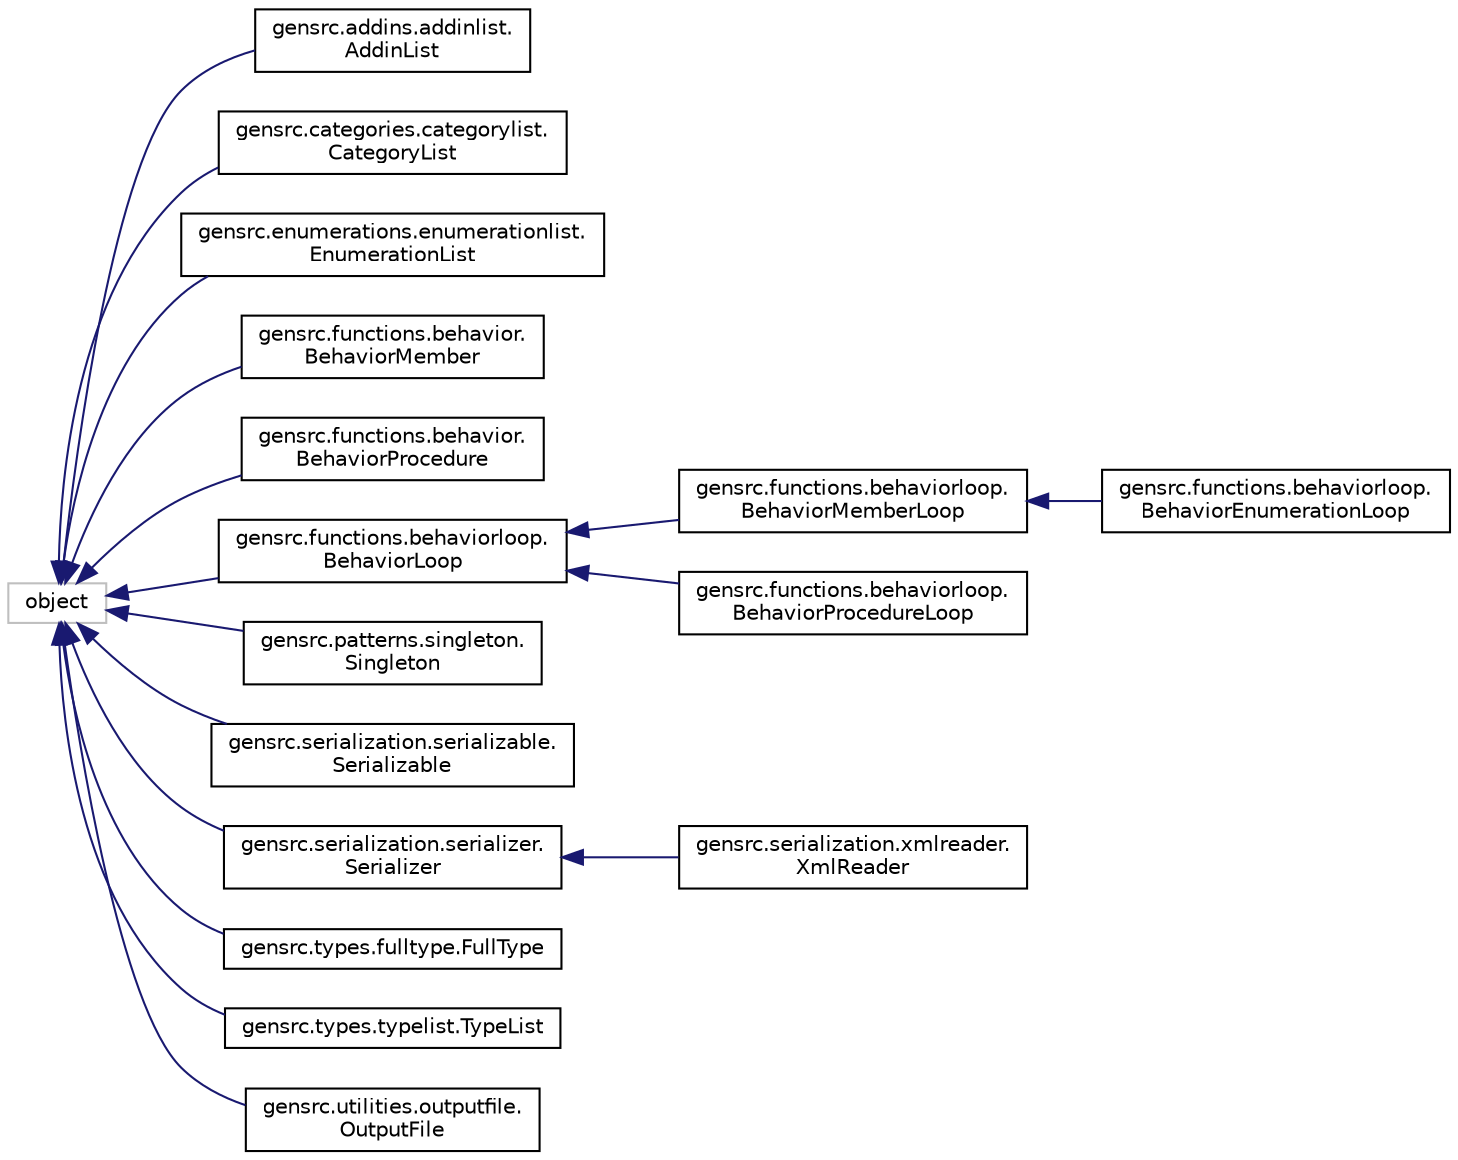 digraph "Graphical Class Hierarchy"
{
  edge [fontname="Helvetica",fontsize="10",labelfontname="Helvetica",labelfontsize="10"];
  node [fontname="Helvetica",fontsize="10",shape=record];
  rankdir="LR";
  Node51 [label="object",height=0.2,width=0.4,color="grey75", fillcolor="white", style="filled"];
  Node51 -> Node0 [dir="back",color="midnightblue",fontsize="10",style="solid",fontname="Helvetica"];
  Node0 [label="gensrc.addins.addinlist.\lAddinList",height=0.2,width=0.4,color="black", fillcolor="white", style="filled",URL="$classgensrc_1_1addins_1_1addinlist_1_1_addin_list.html"];
  Node51 -> Node53 [dir="back",color="midnightblue",fontsize="10",style="solid",fontname="Helvetica"];
  Node53 [label="gensrc.categories.categorylist.\lCategoryList",height=0.2,width=0.4,color="black", fillcolor="white", style="filled",URL="$classgensrc_1_1categories_1_1categorylist_1_1_category_list.html"];
  Node51 -> Node54 [dir="back",color="midnightblue",fontsize="10",style="solid",fontname="Helvetica"];
  Node54 [label="gensrc.enumerations.enumerationlist.\lEnumerationList",height=0.2,width=0.4,color="black", fillcolor="white", style="filled",URL="$classgensrc_1_1enumerations_1_1enumerationlist_1_1_enumeration_list.html"];
  Node51 -> Node55 [dir="back",color="midnightblue",fontsize="10",style="solid",fontname="Helvetica"];
  Node55 [label="gensrc.functions.behavior.\lBehaviorMember",height=0.2,width=0.4,color="black", fillcolor="white", style="filled",URL="$classgensrc_1_1functions_1_1behavior_1_1_behavior_member.html"];
  Node51 -> Node56 [dir="back",color="midnightblue",fontsize="10",style="solid",fontname="Helvetica"];
  Node56 [label="gensrc.functions.behavior.\lBehaviorProcedure",height=0.2,width=0.4,color="black", fillcolor="white", style="filled",URL="$classgensrc_1_1functions_1_1behavior_1_1_behavior_procedure.html"];
  Node51 -> Node57 [dir="back",color="midnightblue",fontsize="10",style="solid",fontname="Helvetica"];
  Node57 [label="gensrc.functions.behaviorloop.\lBehaviorLoop",height=0.2,width=0.4,color="black", fillcolor="white", style="filled",URL="$classgensrc_1_1functions_1_1behaviorloop_1_1_behavior_loop.html"];
  Node57 -> Node58 [dir="back",color="midnightblue",fontsize="10",style="solid",fontname="Helvetica"];
  Node58 [label="gensrc.functions.behaviorloop.\lBehaviorMemberLoop",height=0.2,width=0.4,color="black", fillcolor="white", style="filled",URL="$classgensrc_1_1functions_1_1behaviorloop_1_1_behavior_member_loop.html"];
  Node58 -> Node59 [dir="back",color="midnightblue",fontsize="10",style="solid",fontname="Helvetica"];
  Node59 [label="gensrc.functions.behaviorloop.\lBehaviorEnumerationLoop",height=0.2,width=0.4,color="black", fillcolor="white", style="filled",URL="$classgensrc_1_1functions_1_1behaviorloop_1_1_behavior_enumeration_loop.html"];
  Node57 -> Node60 [dir="back",color="midnightblue",fontsize="10",style="solid",fontname="Helvetica"];
  Node60 [label="gensrc.functions.behaviorloop.\lBehaviorProcedureLoop",height=0.2,width=0.4,color="black", fillcolor="white", style="filled",URL="$classgensrc_1_1functions_1_1behaviorloop_1_1_behavior_procedure_loop.html"];
  Node51 -> Node61 [dir="back",color="midnightblue",fontsize="10",style="solid",fontname="Helvetica"];
  Node61 [label="gensrc.patterns.singleton.\lSingleton",height=0.2,width=0.4,color="black", fillcolor="white", style="filled",URL="$classgensrc_1_1patterns_1_1singleton_1_1_singleton.html"];
  Node51 -> Node62 [dir="back",color="midnightblue",fontsize="10",style="solid",fontname="Helvetica"];
  Node62 [label="gensrc.serialization.serializable.\lSerializable",height=0.2,width=0.4,color="black", fillcolor="white", style="filled",URL="$classgensrc_1_1serialization_1_1serializable_1_1_serializable.html"];
  Node51 -> Node63 [dir="back",color="midnightblue",fontsize="10",style="solid",fontname="Helvetica"];
  Node63 [label="gensrc.serialization.serializer.\lSerializer",height=0.2,width=0.4,color="black", fillcolor="white", style="filled",URL="$classgensrc_1_1serialization_1_1serializer_1_1_serializer.html"];
  Node63 -> Node64 [dir="back",color="midnightblue",fontsize="10",style="solid",fontname="Helvetica"];
  Node64 [label="gensrc.serialization.xmlreader.\lXmlReader",height=0.2,width=0.4,color="black", fillcolor="white", style="filled",URL="$classgensrc_1_1serialization_1_1xmlreader_1_1_xml_reader.html"];
  Node51 -> Node65 [dir="back",color="midnightblue",fontsize="10",style="solid",fontname="Helvetica"];
  Node65 [label="gensrc.types.fulltype.FullType",height=0.2,width=0.4,color="black", fillcolor="white", style="filled",URL="$classgensrc_1_1types_1_1fulltype_1_1_full_type.html"];
  Node51 -> Node66 [dir="back",color="midnightblue",fontsize="10",style="solid",fontname="Helvetica"];
  Node66 [label="gensrc.types.typelist.TypeList",height=0.2,width=0.4,color="black", fillcolor="white", style="filled",URL="$classgensrc_1_1types_1_1typelist_1_1_type_list.html"];
  Node51 -> Node67 [dir="back",color="midnightblue",fontsize="10",style="solid",fontname="Helvetica"];
  Node67 [label="gensrc.utilities.outputfile.\lOutputFile",height=0.2,width=0.4,color="black", fillcolor="white", style="filled",URL="$classgensrc_1_1utilities_1_1outputfile_1_1_output_file.html"];
}
